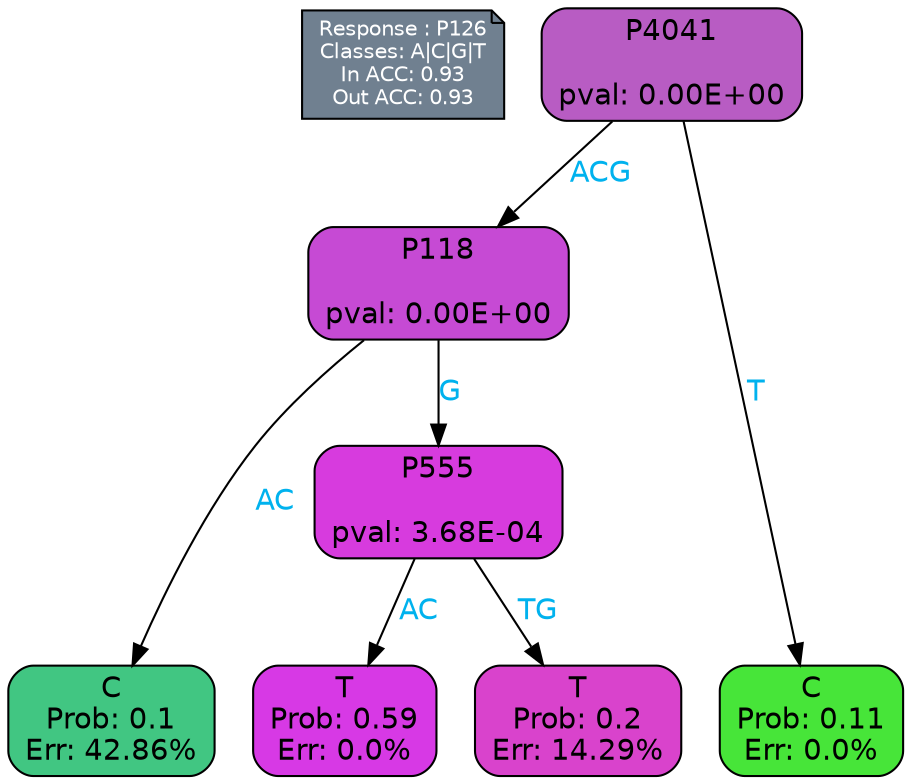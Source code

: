 digraph Tree {
node [shape=box, style="filled, rounded", color="black", fontname=helvetica] ;
graph [ranksep=equally, splines=polylines, bgcolor=transparent, dpi=600] ;
edge [fontname=helvetica] ;
LEGEND [label="Response : P126
Classes: A|C|G|T
In ACC: 0.93
Out ACC: 0.93
",shape=note,align=left,style=filled,fillcolor="slategray",fontcolor="white",fontsize=10];1 [label="P4041

pval: 0.00E+00", fillcolor="#b85cc3"] ;
2 [label="P118

pval: 0.00E+00", fillcolor="#c64ad4"] ;
3 [label="C
Prob: 0.1
Err: 42.86%", fillcolor="#41c682"] ;
4 [label="P555

pval: 3.68E-04", fillcolor="#d73bde"] ;
5 [label="T
Prob: 0.59
Err: 0.0%", fillcolor="#d739e5"] ;
6 [label="T
Prob: 0.2
Err: 14.29%", fillcolor="#d943cc"] ;
7 [label="C
Prob: 0.11
Err: 0.0%", fillcolor="#47e539"] ;
1 -> 2 [label="ACG",fontcolor=deepskyblue2] ;
1 -> 7 [label="T",fontcolor=deepskyblue2] ;
2 -> 3 [label="AC",fontcolor=deepskyblue2] ;
2 -> 4 [label="G",fontcolor=deepskyblue2] ;
4 -> 5 [label="AC",fontcolor=deepskyblue2] ;
4 -> 6 [label="TG",fontcolor=deepskyblue2] ;
{rank = same; 3;5;6;7;}{rank = same; LEGEND;1;}}